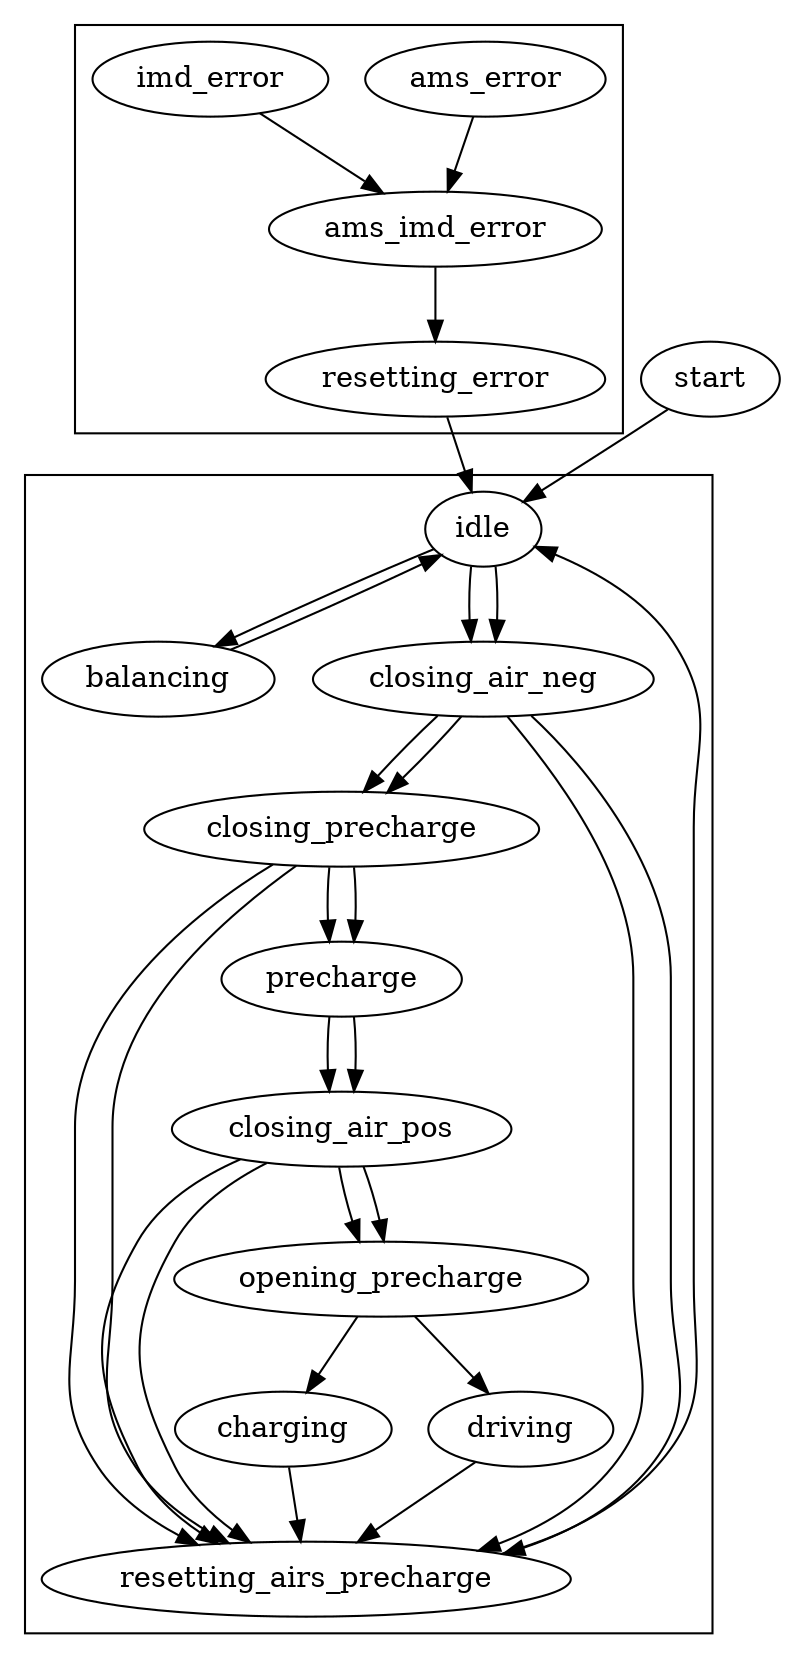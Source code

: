 digraph{
subgraph cluster_0 {

    idle -> balancing -> idle

    subgraph charging {
        closing_air_neg -> closing_precharge
        closing_air_neg -> resetting_airs_precharge
        closing_precharge -> resetting_airs_precharge
        closing_precharge -> precharge
        precharge -> closing_air_pos
        closing_air_pos -> opening_precharge
        closing_air_pos -> resetting_airs_precharge
        opening_precharge -> charging
        charging -> resetting_airs_precharge

}
    subgraph driving{
        closing_air_neg -> closing_precharge
        closing_air_neg -> resetting_airs_precharge
        closing_precharge -> resetting_airs_precharge
        closing_precharge -> precharge
        precharge -> closing_air_pos
        closing_air_pos -> resetting_airs_precharge
        closing_air_pos -> opening_precharge
        opening_precharge -> driving
        driving -> resetting_airs_precharge
        label = "DRIVING";
    }
}

subgraph cluster_2 {
    ams_error -> ams_imd_error
    imd_error -> ams_imd_error
    ams_imd_error -> resetting_error
}
start -> idle
resetting_error -> idle
idle -> closing_air_neg
idle -> closing_air_neg
resetting_airs_precharge -> idle
}